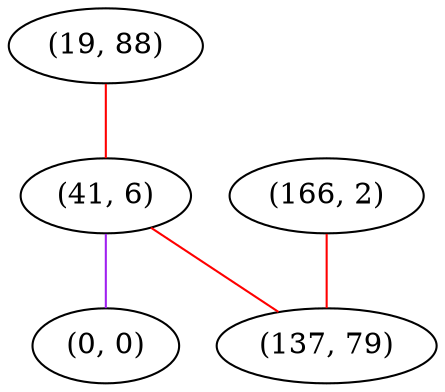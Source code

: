 graph "" {
"(19, 88)";
"(166, 2)";
"(41, 6)";
"(0, 0)";
"(137, 79)";
"(19, 88)" -- "(41, 6)"  [color=red, key=0, weight=1];
"(166, 2)" -- "(137, 79)"  [color=red, key=0, weight=1];
"(41, 6)" -- "(0, 0)"  [color=purple, key=0, weight=4];
"(41, 6)" -- "(137, 79)"  [color=red, key=0, weight=1];
}
